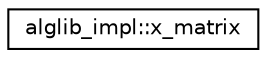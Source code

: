 digraph "Graphical Class Hierarchy"
{
  edge [fontname="Helvetica",fontsize="10",labelfontname="Helvetica",labelfontsize="10"];
  node [fontname="Helvetica",fontsize="10",shape=record];
  rankdir="LR";
  Node0 [label="alglib_impl::x_matrix",height=0.2,width=0.4,color="black", fillcolor="white", style="filled",URL="$structalglib__impl_1_1x__matrix.html"];
}
